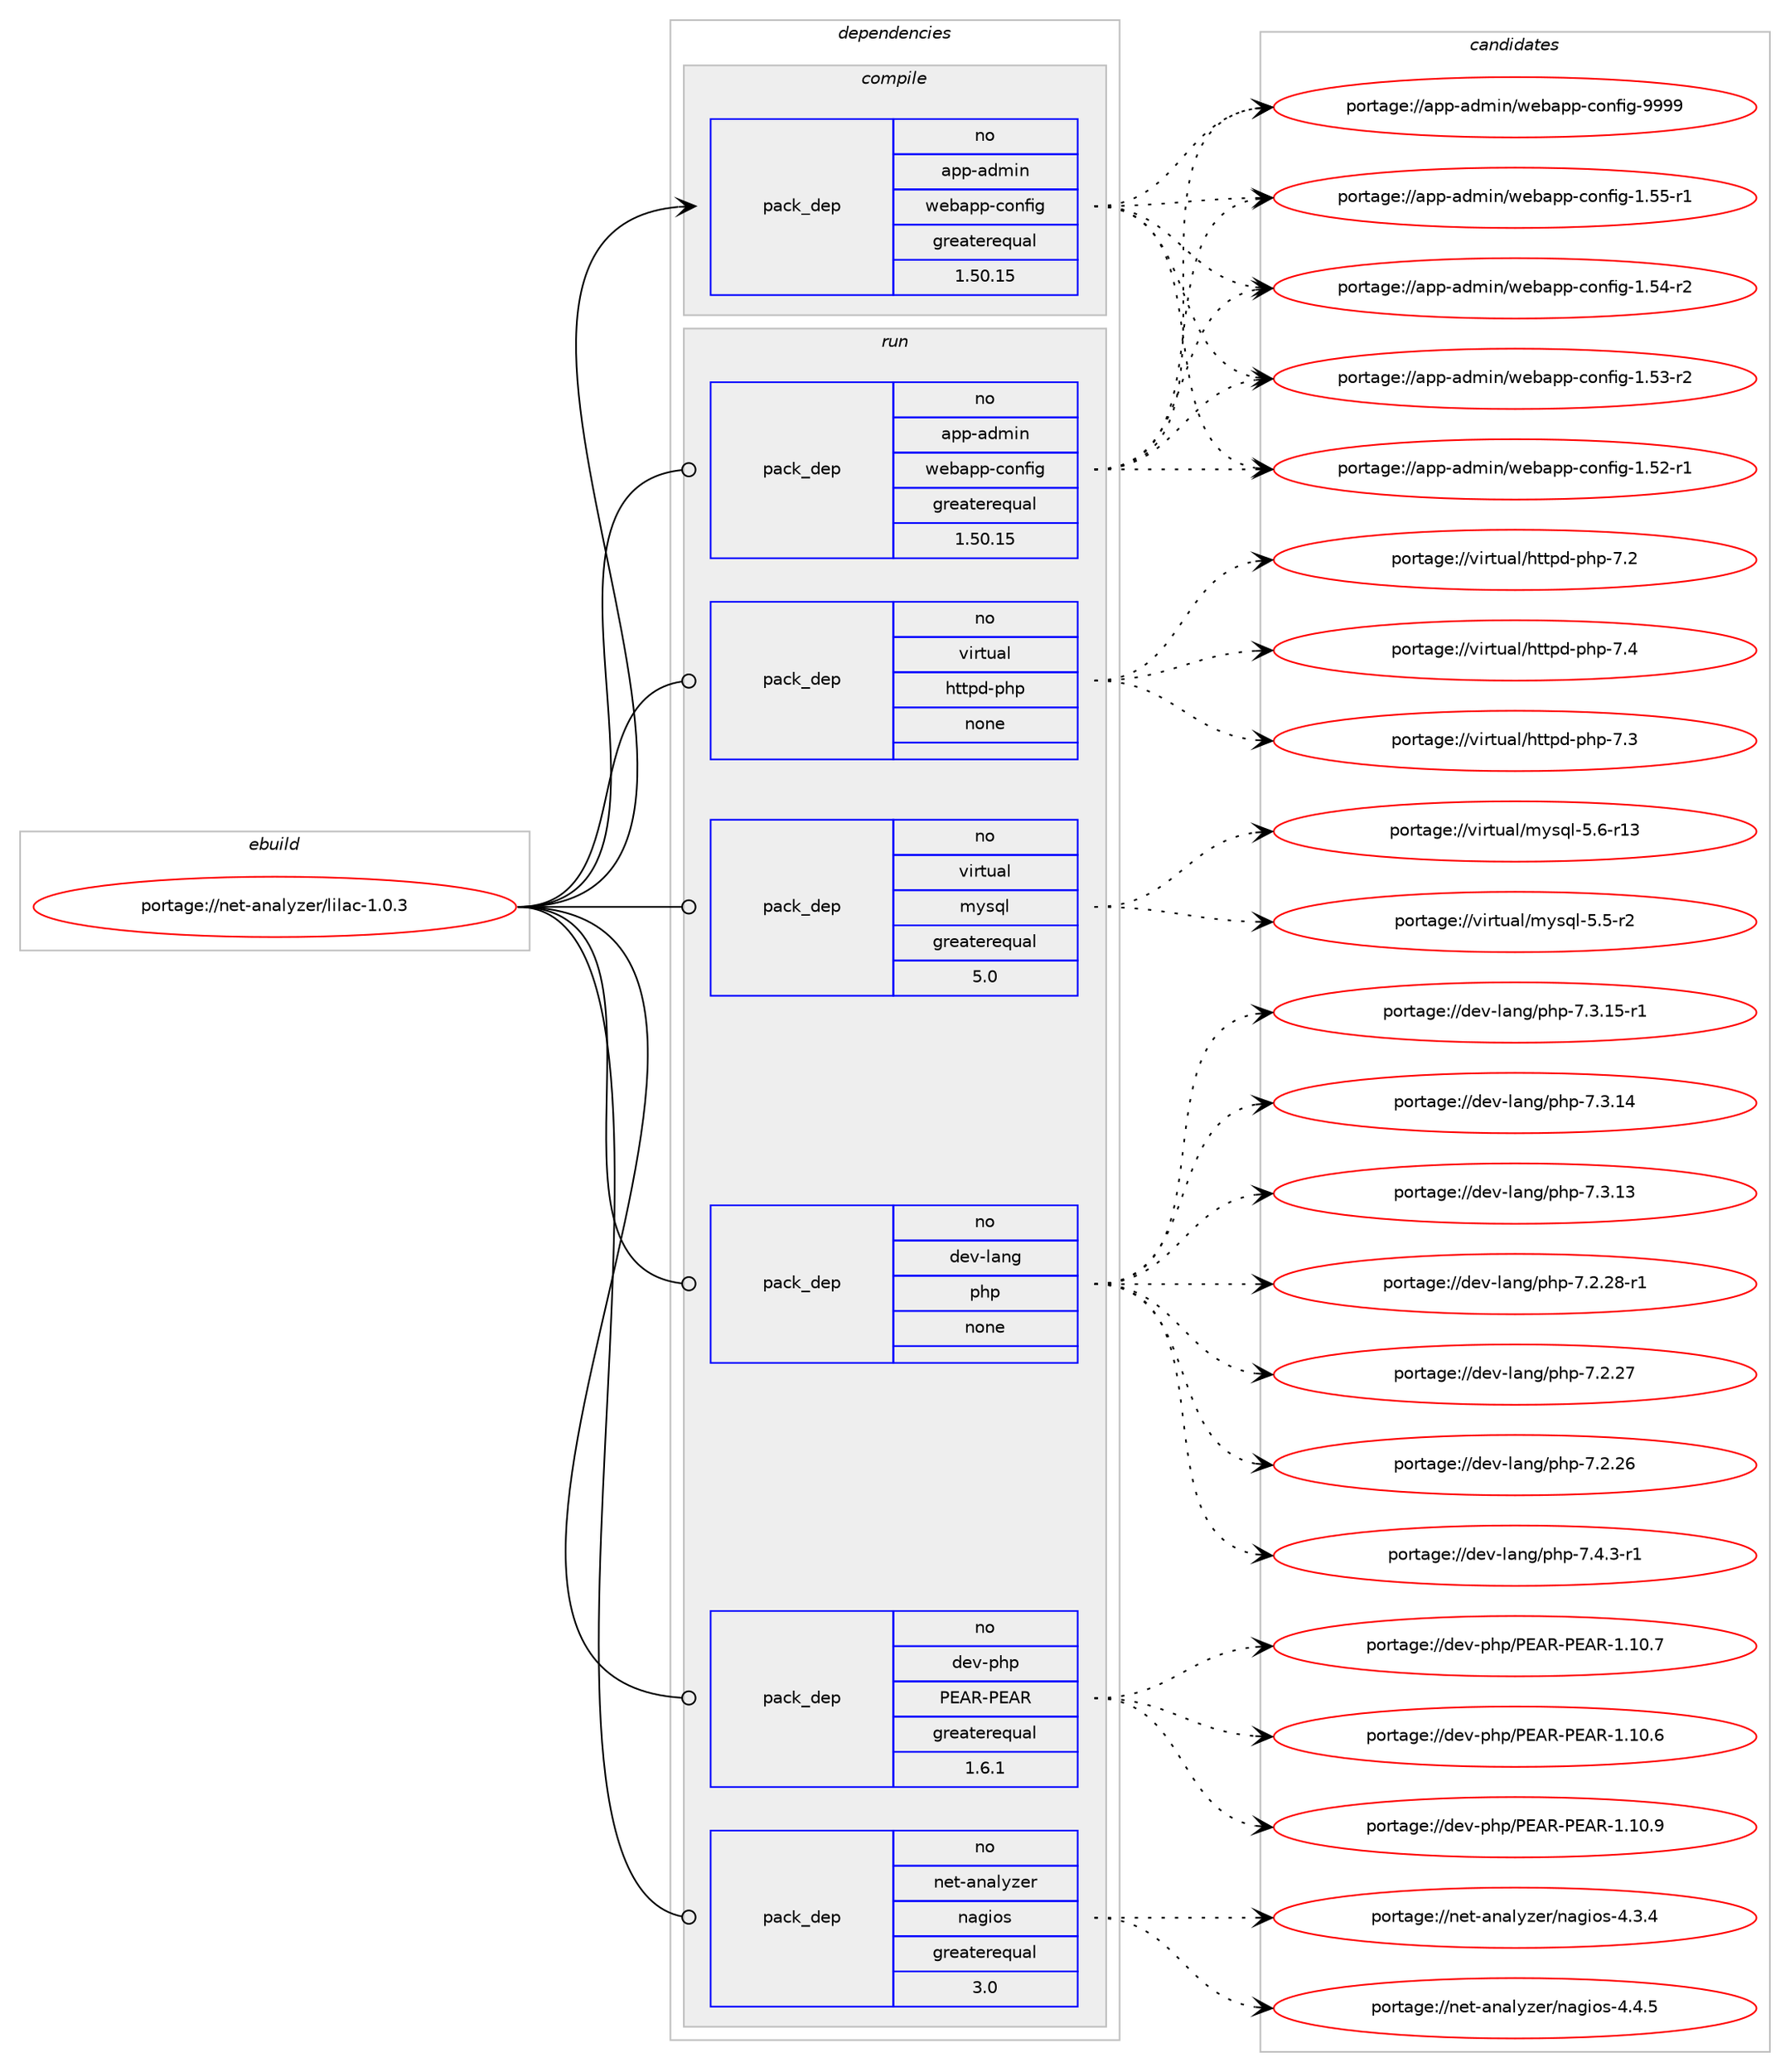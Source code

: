 digraph prolog {

# *************
# Graph options
# *************

newrank=true;
concentrate=true;
compound=true;
graph [rankdir=LR,fontname=Helvetica,fontsize=10,ranksep=1.5];#, ranksep=2.5, nodesep=0.2];
edge  [arrowhead=vee];
node  [fontname=Helvetica,fontsize=10];

# **********
# The ebuild
# **********

subgraph cluster_leftcol {
color=gray;
rank=same;
label=<<i>ebuild</i>>;
id [label="portage://net-analyzer/lilac-1.0.3", color=red, width=4, href="../net-analyzer/lilac-1.0.3.svg"];
}

# ****************
# The dependencies
# ****************

subgraph cluster_midcol {
color=gray;
label=<<i>dependencies</i>>;
subgraph cluster_compile {
fillcolor="#eeeeee";
style=filled;
label=<<i>compile</i>>;
subgraph pack53199 {
dependency68573 [label=<<TABLE BORDER="0" CELLBORDER="1" CELLSPACING="0" CELLPADDING="4" WIDTH="220"><TR><TD ROWSPAN="6" CELLPADDING="30">pack_dep</TD></TR><TR><TD WIDTH="110">no</TD></TR><TR><TD>app-admin</TD></TR><TR><TD>webapp-config</TD></TR><TR><TD>greaterequal</TD></TR><TR><TD>1.50.15</TD></TR></TABLE>>, shape=none, color=blue];
}
id:e -> dependency68573:w [weight=20,style="solid",arrowhead="vee"];
}
subgraph cluster_compileandrun {
fillcolor="#eeeeee";
style=filled;
label=<<i>compile and run</i>>;
}
subgraph cluster_run {
fillcolor="#eeeeee";
style=filled;
label=<<i>run</i>>;
subgraph pack53200 {
dependency68574 [label=<<TABLE BORDER="0" CELLBORDER="1" CELLSPACING="0" CELLPADDING="4" WIDTH="220"><TR><TD ROWSPAN="6" CELLPADDING="30">pack_dep</TD></TR><TR><TD WIDTH="110">no</TD></TR><TR><TD>app-admin</TD></TR><TR><TD>webapp-config</TD></TR><TR><TD>greaterequal</TD></TR><TR><TD>1.50.15</TD></TR></TABLE>>, shape=none, color=blue];
}
id:e -> dependency68574:w [weight=20,style="solid",arrowhead="odot"];
subgraph pack53201 {
dependency68575 [label=<<TABLE BORDER="0" CELLBORDER="1" CELLSPACING="0" CELLPADDING="4" WIDTH="220"><TR><TD ROWSPAN="6" CELLPADDING="30">pack_dep</TD></TR><TR><TD WIDTH="110">no</TD></TR><TR><TD>dev-lang</TD></TR><TR><TD>php</TD></TR><TR><TD>none</TD></TR><TR><TD></TD></TR></TABLE>>, shape=none, color=blue];
}
id:e -> dependency68575:w [weight=20,style="solid",arrowhead="odot"];
subgraph pack53202 {
dependency68576 [label=<<TABLE BORDER="0" CELLBORDER="1" CELLSPACING="0" CELLPADDING="4" WIDTH="220"><TR><TD ROWSPAN="6" CELLPADDING="30">pack_dep</TD></TR><TR><TD WIDTH="110">no</TD></TR><TR><TD>dev-php</TD></TR><TR><TD>PEAR-PEAR</TD></TR><TR><TD>greaterequal</TD></TR><TR><TD>1.6.1</TD></TR></TABLE>>, shape=none, color=blue];
}
id:e -> dependency68576:w [weight=20,style="solid",arrowhead="odot"];
subgraph pack53203 {
dependency68577 [label=<<TABLE BORDER="0" CELLBORDER="1" CELLSPACING="0" CELLPADDING="4" WIDTH="220"><TR><TD ROWSPAN="6" CELLPADDING="30">pack_dep</TD></TR><TR><TD WIDTH="110">no</TD></TR><TR><TD>net-analyzer</TD></TR><TR><TD>nagios</TD></TR><TR><TD>greaterequal</TD></TR><TR><TD>3.0</TD></TR></TABLE>>, shape=none, color=blue];
}
id:e -> dependency68577:w [weight=20,style="solid",arrowhead="odot"];
subgraph pack53204 {
dependency68578 [label=<<TABLE BORDER="0" CELLBORDER="1" CELLSPACING="0" CELLPADDING="4" WIDTH="220"><TR><TD ROWSPAN="6" CELLPADDING="30">pack_dep</TD></TR><TR><TD WIDTH="110">no</TD></TR><TR><TD>virtual</TD></TR><TR><TD>httpd-php</TD></TR><TR><TD>none</TD></TR><TR><TD></TD></TR></TABLE>>, shape=none, color=blue];
}
id:e -> dependency68578:w [weight=20,style="solid",arrowhead="odot"];
subgraph pack53205 {
dependency68579 [label=<<TABLE BORDER="0" CELLBORDER="1" CELLSPACING="0" CELLPADDING="4" WIDTH="220"><TR><TD ROWSPAN="6" CELLPADDING="30">pack_dep</TD></TR><TR><TD WIDTH="110">no</TD></TR><TR><TD>virtual</TD></TR><TR><TD>mysql</TD></TR><TR><TD>greaterequal</TD></TR><TR><TD>5.0</TD></TR></TABLE>>, shape=none, color=blue];
}
id:e -> dependency68579:w [weight=20,style="solid",arrowhead="odot"];
}
}

# **************
# The candidates
# **************

subgraph cluster_choices {
rank=same;
color=gray;
label=<<i>candidates</i>>;

subgraph choice53199 {
color=black;
nodesep=1;
choice97112112459710010910511047119101989711211245991111101021051034557575757 [label="portage://app-admin/webapp-config-9999", color=red, width=4,href="../app-admin/webapp-config-9999.svg"];
choice971121124597100109105110471191019897112112459911111010210510345494653534511449 [label="portage://app-admin/webapp-config-1.55-r1", color=red, width=4,href="../app-admin/webapp-config-1.55-r1.svg"];
choice971121124597100109105110471191019897112112459911111010210510345494653524511450 [label="portage://app-admin/webapp-config-1.54-r2", color=red, width=4,href="../app-admin/webapp-config-1.54-r2.svg"];
choice971121124597100109105110471191019897112112459911111010210510345494653514511450 [label="portage://app-admin/webapp-config-1.53-r2", color=red, width=4,href="../app-admin/webapp-config-1.53-r2.svg"];
choice971121124597100109105110471191019897112112459911111010210510345494653504511449 [label="portage://app-admin/webapp-config-1.52-r1", color=red, width=4,href="../app-admin/webapp-config-1.52-r1.svg"];
dependency68573:e -> choice97112112459710010910511047119101989711211245991111101021051034557575757:w [style=dotted,weight="100"];
dependency68573:e -> choice971121124597100109105110471191019897112112459911111010210510345494653534511449:w [style=dotted,weight="100"];
dependency68573:e -> choice971121124597100109105110471191019897112112459911111010210510345494653524511450:w [style=dotted,weight="100"];
dependency68573:e -> choice971121124597100109105110471191019897112112459911111010210510345494653514511450:w [style=dotted,weight="100"];
dependency68573:e -> choice971121124597100109105110471191019897112112459911111010210510345494653504511449:w [style=dotted,weight="100"];
}
subgraph choice53200 {
color=black;
nodesep=1;
choice97112112459710010910511047119101989711211245991111101021051034557575757 [label="portage://app-admin/webapp-config-9999", color=red, width=4,href="../app-admin/webapp-config-9999.svg"];
choice971121124597100109105110471191019897112112459911111010210510345494653534511449 [label="portage://app-admin/webapp-config-1.55-r1", color=red, width=4,href="../app-admin/webapp-config-1.55-r1.svg"];
choice971121124597100109105110471191019897112112459911111010210510345494653524511450 [label="portage://app-admin/webapp-config-1.54-r2", color=red, width=4,href="../app-admin/webapp-config-1.54-r2.svg"];
choice971121124597100109105110471191019897112112459911111010210510345494653514511450 [label="portage://app-admin/webapp-config-1.53-r2", color=red, width=4,href="../app-admin/webapp-config-1.53-r2.svg"];
choice971121124597100109105110471191019897112112459911111010210510345494653504511449 [label="portage://app-admin/webapp-config-1.52-r1", color=red, width=4,href="../app-admin/webapp-config-1.52-r1.svg"];
dependency68574:e -> choice97112112459710010910511047119101989711211245991111101021051034557575757:w [style=dotted,weight="100"];
dependency68574:e -> choice971121124597100109105110471191019897112112459911111010210510345494653534511449:w [style=dotted,weight="100"];
dependency68574:e -> choice971121124597100109105110471191019897112112459911111010210510345494653524511450:w [style=dotted,weight="100"];
dependency68574:e -> choice971121124597100109105110471191019897112112459911111010210510345494653514511450:w [style=dotted,weight="100"];
dependency68574:e -> choice971121124597100109105110471191019897112112459911111010210510345494653504511449:w [style=dotted,weight="100"];
}
subgraph choice53201 {
color=black;
nodesep=1;
choice1001011184510897110103471121041124555465246514511449 [label="portage://dev-lang/php-7.4.3-r1", color=red, width=4,href="../dev-lang/php-7.4.3-r1.svg"];
choice100101118451089711010347112104112455546514649534511449 [label="portage://dev-lang/php-7.3.15-r1", color=red, width=4,href="../dev-lang/php-7.3.15-r1.svg"];
choice10010111845108971101034711210411245554651464952 [label="portage://dev-lang/php-7.3.14", color=red, width=4,href="../dev-lang/php-7.3.14.svg"];
choice10010111845108971101034711210411245554651464951 [label="portage://dev-lang/php-7.3.13", color=red, width=4,href="../dev-lang/php-7.3.13.svg"];
choice100101118451089711010347112104112455546504650564511449 [label="portage://dev-lang/php-7.2.28-r1", color=red, width=4,href="../dev-lang/php-7.2.28-r1.svg"];
choice10010111845108971101034711210411245554650465055 [label="portage://dev-lang/php-7.2.27", color=red, width=4,href="../dev-lang/php-7.2.27.svg"];
choice10010111845108971101034711210411245554650465054 [label="portage://dev-lang/php-7.2.26", color=red, width=4,href="../dev-lang/php-7.2.26.svg"];
dependency68575:e -> choice1001011184510897110103471121041124555465246514511449:w [style=dotted,weight="100"];
dependency68575:e -> choice100101118451089711010347112104112455546514649534511449:w [style=dotted,weight="100"];
dependency68575:e -> choice10010111845108971101034711210411245554651464952:w [style=dotted,weight="100"];
dependency68575:e -> choice10010111845108971101034711210411245554651464951:w [style=dotted,weight="100"];
dependency68575:e -> choice100101118451089711010347112104112455546504650564511449:w [style=dotted,weight="100"];
dependency68575:e -> choice10010111845108971101034711210411245554650465055:w [style=dotted,weight="100"];
dependency68575:e -> choice10010111845108971101034711210411245554650465054:w [style=dotted,weight="100"];
}
subgraph choice53202 {
color=black;
nodesep=1;
choice100101118451121041124780696582458069658245494649484657 [label="portage://dev-php/PEAR-PEAR-1.10.9", color=red, width=4,href="../dev-php/PEAR-PEAR-1.10.9.svg"];
choice100101118451121041124780696582458069658245494649484655 [label="portage://dev-php/PEAR-PEAR-1.10.7", color=red, width=4,href="../dev-php/PEAR-PEAR-1.10.7.svg"];
choice100101118451121041124780696582458069658245494649484654 [label="portage://dev-php/PEAR-PEAR-1.10.6", color=red, width=4,href="../dev-php/PEAR-PEAR-1.10.6.svg"];
dependency68576:e -> choice100101118451121041124780696582458069658245494649484657:w [style=dotted,weight="100"];
dependency68576:e -> choice100101118451121041124780696582458069658245494649484655:w [style=dotted,weight="100"];
dependency68576:e -> choice100101118451121041124780696582458069658245494649484654:w [style=dotted,weight="100"];
}
subgraph choice53203 {
color=black;
nodesep=1;
choice1101011164597110971081211221011144711097103105111115455246524653 [label="portage://net-analyzer/nagios-4.4.5", color=red, width=4,href="../net-analyzer/nagios-4.4.5.svg"];
choice1101011164597110971081211221011144711097103105111115455246514652 [label="portage://net-analyzer/nagios-4.3.4", color=red, width=4,href="../net-analyzer/nagios-4.3.4.svg"];
dependency68577:e -> choice1101011164597110971081211221011144711097103105111115455246524653:w [style=dotted,weight="100"];
dependency68577:e -> choice1101011164597110971081211221011144711097103105111115455246514652:w [style=dotted,weight="100"];
}
subgraph choice53204 {
color=black;
nodesep=1;
choice11810511411611797108471041161161121004511210411245554652 [label="portage://virtual/httpd-php-7.4", color=red, width=4,href="../virtual/httpd-php-7.4.svg"];
choice11810511411611797108471041161161121004511210411245554651 [label="portage://virtual/httpd-php-7.3", color=red, width=4,href="../virtual/httpd-php-7.3.svg"];
choice11810511411611797108471041161161121004511210411245554650 [label="portage://virtual/httpd-php-7.2", color=red, width=4,href="../virtual/httpd-php-7.2.svg"];
dependency68578:e -> choice11810511411611797108471041161161121004511210411245554652:w [style=dotted,weight="100"];
dependency68578:e -> choice11810511411611797108471041161161121004511210411245554651:w [style=dotted,weight="100"];
dependency68578:e -> choice11810511411611797108471041161161121004511210411245554650:w [style=dotted,weight="100"];
}
subgraph choice53205 {
color=black;
nodesep=1;
choice118105114116117971084710912111511310845534654451144951 [label="portage://virtual/mysql-5.6-r13", color=red, width=4,href="../virtual/mysql-5.6-r13.svg"];
choice1181051141161179710847109121115113108455346534511450 [label="portage://virtual/mysql-5.5-r2", color=red, width=4,href="../virtual/mysql-5.5-r2.svg"];
dependency68579:e -> choice118105114116117971084710912111511310845534654451144951:w [style=dotted,weight="100"];
dependency68579:e -> choice1181051141161179710847109121115113108455346534511450:w [style=dotted,weight="100"];
}
}

}

